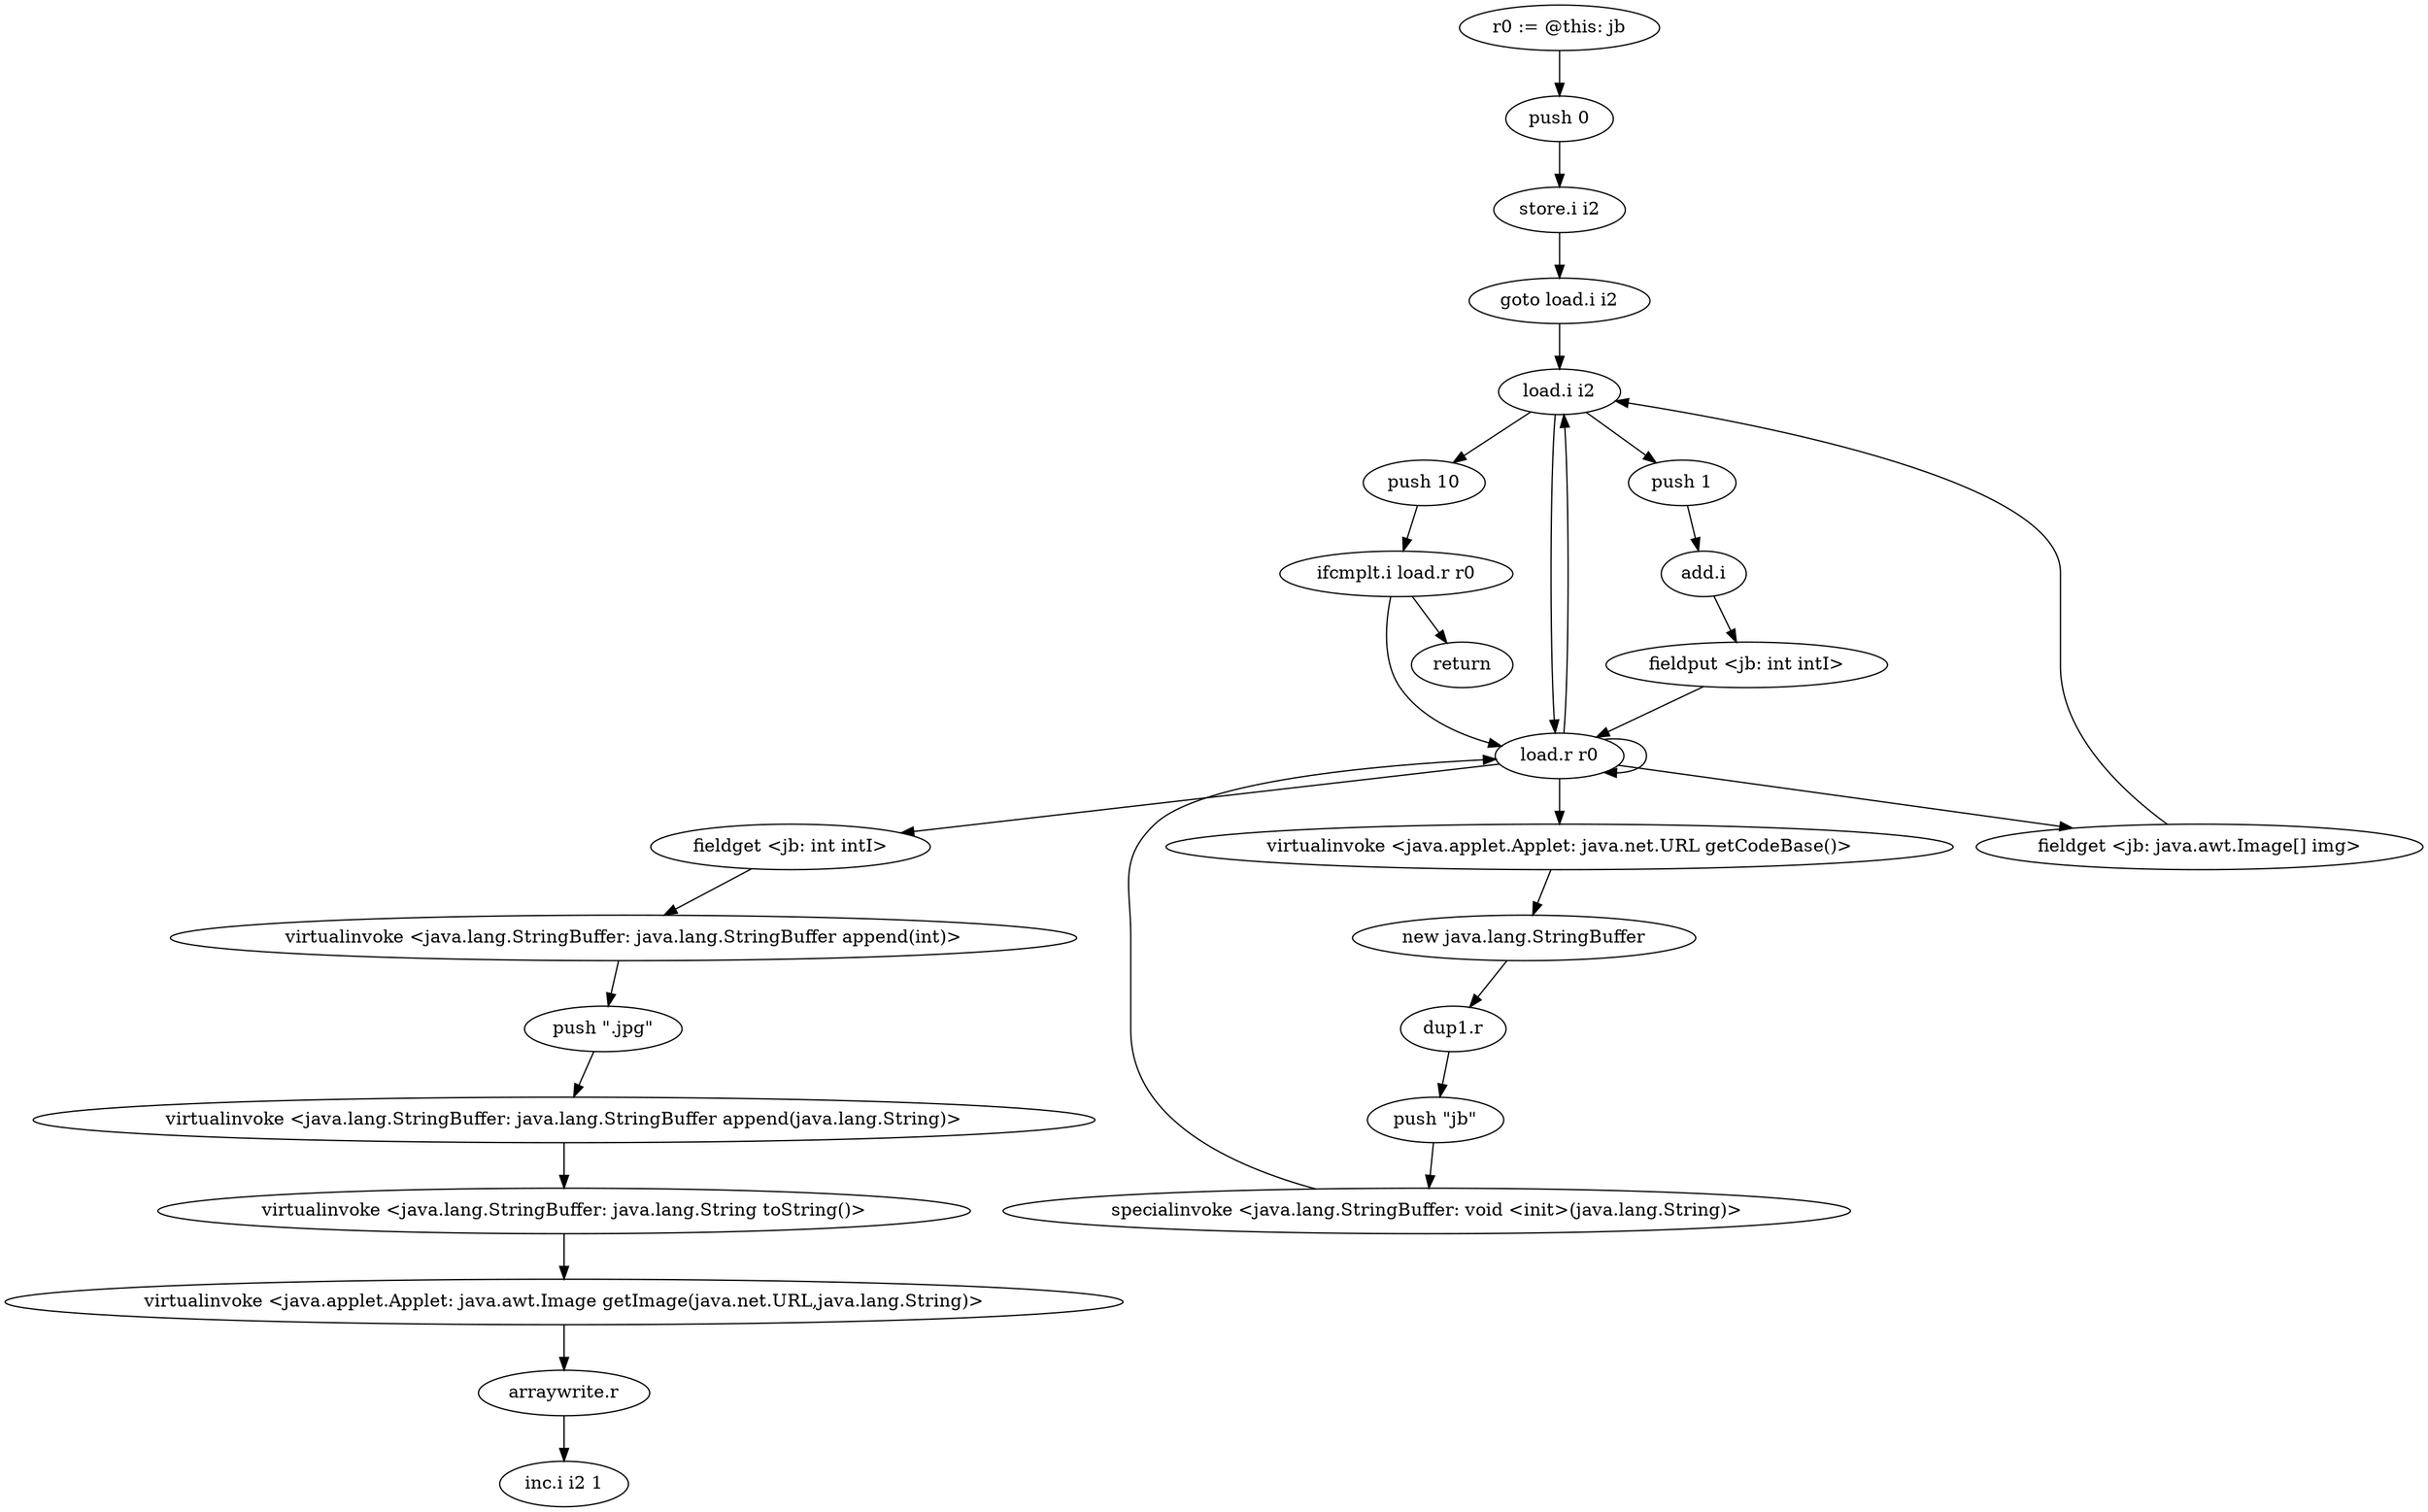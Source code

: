 digraph "" {
    "r0 := @this: jb"
    "push 0"
    "r0 := @this: jb"->"push 0";
    "store.i i2"
    "push 0"->"store.i i2";
    "goto load.i i2"
    "store.i i2"->"goto load.i i2";
    "load.i i2"
    "goto load.i i2"->"load.i i2";
    "push 10"
    "load.i i2"->"push 10";
    "ifcmplt.i load.r r0"
    "push 10"->"ifcmplt.i load.r r0";
    "return"
    "ifcmplt.i load.r r0"->"return";
    "load.r r0"
    "ifcmplt.i load.r r0"->"load.r r0";
    "load.r r0"->"load.i i2";
    "push 1"
    "load.i i2"->"push 1";
    "add.i"
    "push 1"->"add.i";
    "fieldput <jb: int intI>"
    "add.i"->"fieldput <jb: int intI>";
    "fieldput <jb: int intI>"->"load.r r0";
    "fieldget <jb: java.awt.Image[] img>"
    "load.r r0"->"fieldget <jb: java.awt.Image[] img>";
    "fieldget <jb: java.awt.Image[] img>"->"load.i i2";
    "load.i i2"->"load.r r0";
    "load.r r0"->"load.r r0";
    "virtualinvoke <java.applet.Applet: java.net.URL getCodeBase()>"
    "load.r r0"->"virtualinvoke <java.applet.Applet: java.net.URL getCodeBase()>";
    "new java.lang.StringBuffer"
    "virtualinvoke <java.applet.Applet: java.net.URL getCodeBase()>"->"new java.lang.StringBuffer";
    "dup1.r"
    "new java.lang.StringBuffer"->"dup1.r";
    "push \"jb\""
    "dup1.r"->"push \"jb\"";
    "specialinvoke <java.lang.StringBuffer: void <init>(java.lang.String)>"
    "push \"jb\""->"specialinvoke <java.lang.StringBuffer: void <init>(java.lang.String)>";
    "specialinvoke <java.lang.StringBuffer: void <init>(java.lang.String)>"->"load.r r0";
    "fieldget <jb: int intI>"
    "load.r r0"->"fieldget <jb: int intI>";
    "virtualinvoke <java.lang.StringBuffer: java.lang.StringBuffer append(int)>"
    "fieldget <jb: int intI>"->"virtualinvoke <java.lang.StringBuffer: java.lang.StringBuffer append(int)>";
    "push \".jpg\""
    "virtualinvoke <java.lang.StringBuffer: java.lang.StringBuffer append(int)>"->"push \".jpg\"";
    "virtualinvoke <java.lang.StringBuffer: java.lang.StringBuffer append(java.lang.String)>"
    "push \".jpg\""->"virtualinvoke <java.lang.StringBuffer: java.lang.StringBuffer append(java.lang.String)>";
    "virtualinvoke <java.lang.StringBuffer: java.lang.String toString()>"
    "virtualinvoke <java.lang.StringBuffer: java.lang.StringBuffer append(java.lang.String)>"->"virtualinvoke <java.lang.StringBuffer: java.lang.String toString()>";
    "virtualinvoke <java.applet.Applet: java.awt.Image getImage(java.net.URL,java.lang.String)>"
    "virtualinvoke <java.lang.StringBuffer: java.lang.String toString()>"->"virtualinvoke <java.applet.Applet: java.awt.Image getImage(java.net.URL,java.lang.String)>";
    "arraywrite.r"
    "virtualinvoke <java.applet.Applet: java.awt.Image getImage(java.net.URL,java.lang.String)>"->"arraywrite.r";
    "inc.i i2 1"
    "arraywrite.r"->"inc.i i2 1";
}
